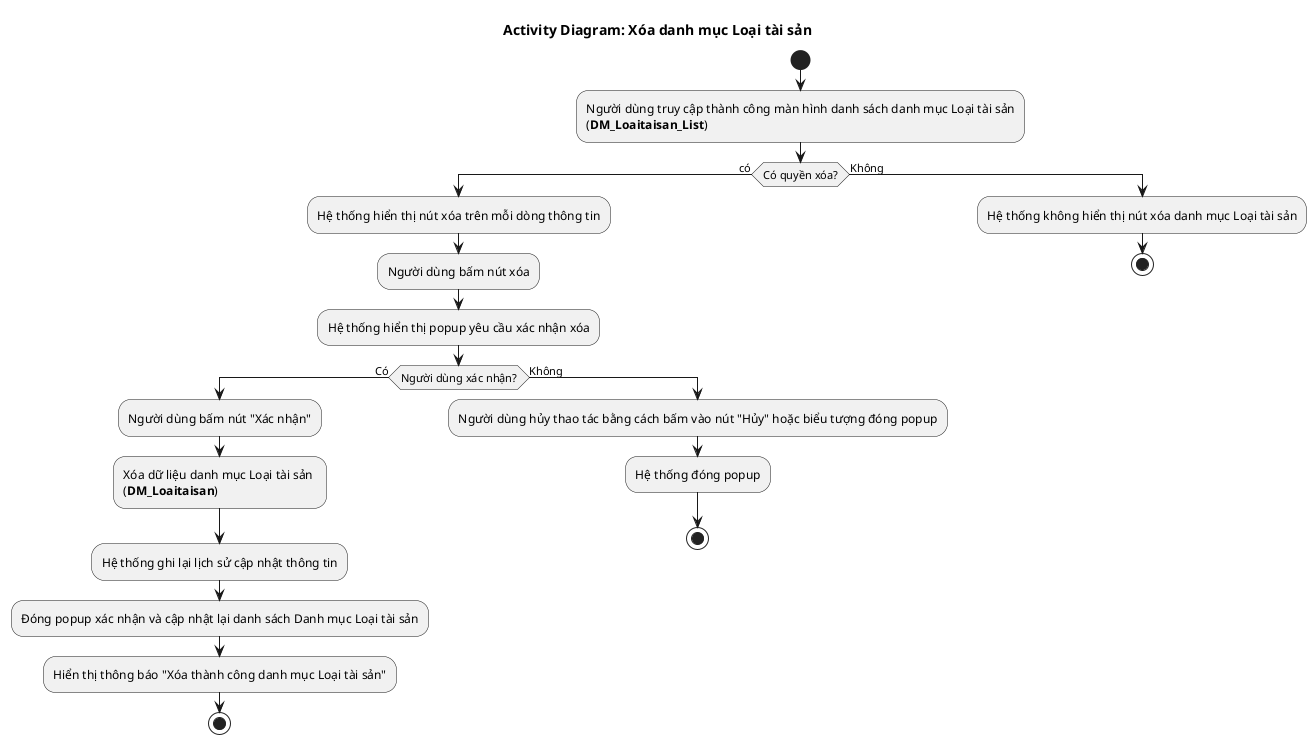 @startuml DM_Loaitaisan_Delete 
!pragma layout smetana
title Activity Diagram: Xóa danh mục Loại tài sản

start
:Người dùng truy cập thành công màn hình danh sách danh mục Loại tài sản\n(**DM_Loaitaisan_List**);
if (Có quyền xóa?) then (có)
:Hệ thống hiển thị nút xóa trên mỗi dòng thông tin;
:Người dùng bấm nút xóa;
:Hệ thống hiển thị popup yêu cầu xác nhận xóa;
if (Người dùng xác nhận?) then (Có)
  :Người dùng bấm nút "Xác nhận";
    :Xóa dữ liệu danh mục Loại tài sản \n(**DM_Loaitaisan**);
    :Hệ thống ghi lại lịch sử cập nhật thông tin;
    :Đóng popup xác nhận và cập nhật lại danh sách Danh mục Loại tài sản;
    :Hiển thị thông báo "Xóa thành công danh mục Loại tài sản";
    stop
else (Không)
  :Người dùng hủy thao tác bằng cách bấm vào nút "Hủy" hoặc biểu tượng đóng popup;
  :Hệ thống đóng popup;
  stop
endif
else (Không)
:Hệ thống không hiển thị nút xóa danh mục Loại tài sản;
stop
@enduml
